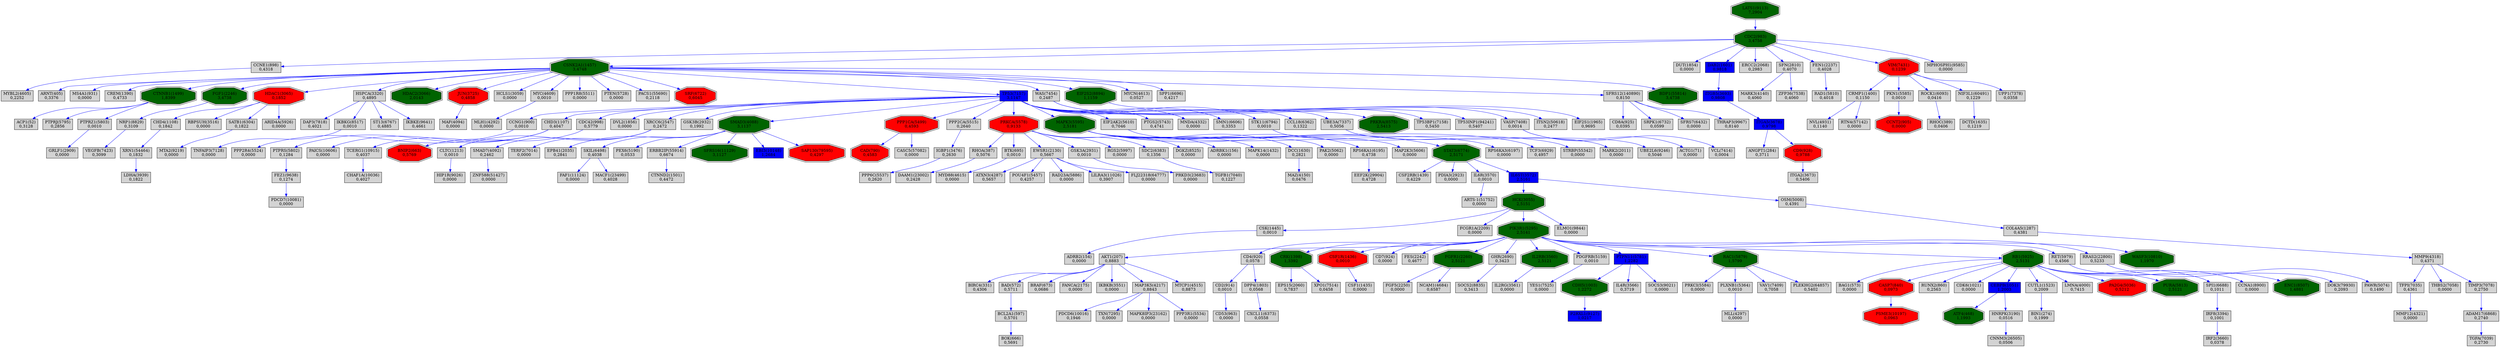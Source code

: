 digraph total_ansy {
N_0 [shape = box, style = filled, fillcolor = lightgray, label = "ACTG1(71)\n0,0000"];
N_1 [shape = box, style = filled, fillcolor = lightgray, label = "ADRB2(154)\n0,0000"];
N_2 [shape = box, style = filled, fillcolor = lightgray, label = "ADRBK1(156)\n0,0000"];
N_3 [shape = box, style = filled, fillcolor = lightgray, label = "AKT1(207)\n0,8883"];
N_4 [shape = box, style = filled, fillcolor = lightgray, label = "BIN1(274)\n0,1999"];
N_5 [shape = box, style = filled, fillcolor = lightgray, label = "ANGPT1(284)\n0,3711"];
N_6 [shape = box, style = filled, fillcolor = lightgray, label = "BIRC4(331)\n0,4306"];
N_7 [shape = box, style = filled, fillcolor = lightgray, label = "RHOA(387)\n0,5076"];
N_8 [shape = box, style = filled, fillcolor = lightgray, label = "RHOC(389)\n0,0406"];
N_9 [shape = box, style = filled, fillcolor = lightgray, label = "ARNT(405)\n0,3376"];
N_10 [shape = box, style = filled, fillcolor = lightgray, label = "BAG1(573)\n0,0000"];
N_11 [shape = box, style = filled, fillcolor = lightgray, label = "BAD(572)\n0,5711"];
N_12 [shape = box, style = filled, fillcolor = lightgray, label = "BCL2A1(597)\n0,5701"];
N_13 [shape = doubleoctagon, style = filled, fillcolor = red, label = "BNIP2(663)\n0,5769"];
N_14 [shape = box, style = filled, fillcolor = lightgray, label = "BRAF(673)\n0,0686"];
N_15 [shape = box, style = filled, fillcolor = lightgray, label = "BTK(695)\n0,0010"];
N_16 [shape = doubleoctagon, style = filled, fillcolor = red, label = "CAD(790)\n0,4583"];
N_17 [shape = doubleoctagon, style = filled, fillcolor = red, label = "CASP7(840)\n0,0973"];
N_18 [shape = box, style = filled, fillcolor = lightgray, label = "RUNX2(860)\n0,2563"];
N_19 [shape = box, style = filled, fillcolor = lightgray, label = "CD2(914)\n0,0010"];
N_20 [shape = box, style = filled, fillcolor = lightgray, label = "CD4(920)\n0,0578"];
N_21 [shape = box, style = filled, fillcolor = lightgray, label = "CD8A(925)\n0,0395"];
N_22 [shape = doubleoctagon, style = filled, fillcolor = red, label = "CD9(928)\n0,9788"];
N_23 [shape = box, style = filled, fillcolor = lightgray, label = "MS4A1(931)\n0,0000"];
N_24 [shape = box, style = filled, fillcolor = lightgray, label = "CCNE1(898)\n0,4318"];
N_25 [shape = doubleoctagon, style = filled, fillcolor = darkgreen, label = "CDC2(983)\n3,4758"];
N_26 [shape = box, style = filled, fillcolor = lightgray, label = "CCNG1(900)\n0,0010"];
N_27 [shape = box, style = filled, fillcolor = lightgray, label = "CDK6(1021)\n0,0000"];
N_28 [shape = doubleoctagon, style = filled, fillcolor = red, label = "CCNT2(905)\n0,0000"];
N_29 [shape = box, style = filled, fillcolor = blue, label = "CEBPB(1051)\n1,2003"];
N_30 [shape = doubleoctagon, style = filled, fillcolor = darkgreen, label = "ATF4(468)\n1,1993"];
N_31 [shape = box, style = filled, fillcolor = lightgray, label = "CHD3(1107)\n0,4047"];
N_32 [shape = box, style = filled, fillcolor = lightgray, label = "CLTC(1213)\n0,0010"];
N_33 [shape = box, style = filled, fillcolor = lightgray, label = "CREM(1390)\n0,4733"];
N_34 [shape = doubleoctagon, style = filled, fillcolor = darkgreen, label = "CRK(1398)\n1,3392"];
N_35 [shape = box, style = filled, fillcolor = lightgray, label = "CSF1(1435)\n0,0000"];
N_36 [shape = doubleoctagon, style = filled, fillcolor = red, label = "CSF1R(1436)\n0,0010"];
N_37 [shape = box, style = filled, fillcolor = lightgray, label = "CSF2RB(1439)\n0,4229"];
N_38 [shape = box, style = filled, fillcolor = lightgray, label = "CSK(1445)\n0,0010"];
N_39 [shape = doubleoctagon, style = filled, fillcolor = darkgreen, label = "CDH5(1003)\n1,2272"];
N_40 [shape = doubleoctagon, style = filled, fillcolor = darkgreen, label = "CSNK2A1(1457)\n3,4748"];
N_41 [shape = box, style = filled, fillcolor = lightgray, label = "MAPK14(1432)\n0,0000"];
N_42 [shape = box, style = filled, fillcolor = lightgray, label = "CDC42(998)\n0,5779"];
N_43 [shape = box, style = filled, fillcolor = lightgray, label = "ACP1(52)\n0,3128"];
N_44 [shape = doubleoctagon, style = filled, fillcolor = darkgreen, label = "CTNNB1(1499)\n1,8399"];
N_45 [shape = box, style = filled, fillcolor = lightgray, label = "CTNND2(1501)\n0,4472"];
N_46 [shape = box, style = filled, fillcolor = lightgray, label = "CD7(924)\n0,0000"];
N_47 [shape = box, style = filled, fillcolor = lightgray, label = "COL4A5(1287)\n0,4381"];
N_48 [shape = box, style = filled, fillcolor = lightgray, label = "DCTD(1635)\n0,1219"];
N_49 [shape = box, style = filled, fillcolor = lightgray, label = "DPP4(1803)\n0,0568"];
N_50 [shape = box, style = filled, fillcolor = lightgray, label = "CRMP1(1400)\n0,1150"];
N_51 [shape = box, style = filled, fillcolor = lightgray, label = "DUT(1854)\n0,0000"];
N_52 [shape = box, style = filled, fillcolor = lightgray, label = "DVL2(1856)\n0,0000"];
N_53 [shape = box, style = filled, fillcolor = blue, label = "DAB2(1601)\n0,9818"];
N_54 [shape = box, style = filled, fillcolor = lightgray, label = "EIF2S1(1965)\n0,9695"];
N_55 [shape = box, style = filled, fillcolor = lightgray, label = "CHD4(1108)\n0,1842"];
N_56 [shape = box, style = filled, fillcolor = lightgray, label = "EPB41(2035)\n0,2841"];
N_57 [shape = box, style = filled, fillcolor = lightgray, label = "EPS15(2060)\n0,7837"];
N_58 [shape = box, style = filled, fillcolor = lightgray, label = "ERCC2(2068)\n0,2983"];
N_59 [shape = box, style = filled, fillcolor = lightgray, label = "EWSR1(2130)\n0,5667"];
N_60 [shape = box, style = filled, fillcolor = lightgray, label = "FANCA(2175)\n0,0000"];
N_61 [shape = box, style = filled, fillcolor = lightgray, label = "FCGR1A(2209)\n0,0000"];
N_62 [shape = box, style = filled, fillcolor = lightgray, label = "FES(2242)\n0,4677"];
N_63 [shape = doubleoctagon, style = filled, fillcolor = darkgreen, label = "FGF1(2246)\n3,4738"];
N_64 [shape = doubleoctagon, style = filled, fillcolor = darkgreen, label = "FGFR1(2260)\n2,5121"];
N_65 [shape = box, style = filled, fillcolor = lightgray, label = "FGF5(2250)\n0,0000"];
N_66 [shape = box, style = filled, fillcolor = lightgray, label = "XRCC6(2547)\n0,2472"];
N_67 [shape = box, style = filled, fillcolor = lightgray, label = "CD53(963)\n0,0000"];
N_68 [shape = box, style = filled, fillcolor = lightgray, label = "GHR(2690)\n0,3423"];
N_69 [shape = box, style = filled, fillcolor = lightgray, label = "SFN(2810)\n0,4070"];
N_70 [shape = box, style = filled, fillcolor = lightgray, label = "MARK2(2011)\n0,0000"];
N_71 [shape = box, style = filled, fillcolor = lightgray, label = "GSK3B(2932)\n0,1992"];
N_72 [shape = box, style = filled, fillcolor = lightgray, label = "PDIA3(2923)\n0,0000"];
N_73 [shape = doubleoctagon, style = filled, fillcolor = darkgreen, label = "HCK(3055)\n2,5151"];
N_74 [shape = doubleoctagon, style = filled, fillcolor = red, label = "HDAC1(3065)\n0,1852"];
N_75 [shape = box, style = filled, fillcolor = lightgray, label = "CUTL1(1523)\n0,2009"];
N_76 [shape = box, style = filled, fillcolor = lightgray, label = "FEN1(2237)\n0,4028"];
N_77 [shape = box, style = filled, fillcolor = lightgray, label = "HNRPK(3190)\n0,0516"];
N_78 [shape = box, style = filled, fillcolor = lightgray, label = "GSK3A(2931)\n0,0010"];
N_79 [shape = box, style = filled, fillcolor = lightgray, label = "HSPCA(3320)\n0,4895"];
N_80 [shape = doubleoctagon, style = filled, fillcolor = darkgreen, label = "HDAC2(3066)\n2,0143"];
N_81 [shape = box, style = filled, fillcolor = lightgray, label = "IKBKB(3551)\n0,0000"];
N_82 [shape = doubleoctagon, style = filled, fillcolor = darkgreen, label = "IL2RB(3560)\n2,5121"];
N_83 [shape = box, style = filled, fillcolor = lightgray, label = "IL2RG(3561)\n0,0000"];
N_84 [shape = box, style = filled, fillcolor = lightgray, label = "IL6R(3570)\n0,0010"];
N_85 [shape = box, style = filled, fillcolor = blue, label = "IL6ST(3572)\n2,5161"];
N_86 [shape = box, style = filled, fillcolor = lightgray, label = "IL4R(3566)\n0,3719"];
N_87 [shape = box, style = filled, fillcolor = lightgray, label = "IRF8(3394)\n0,1001"];
N_88 [shape = box, style = filled, fillcolor = blue, label = "ITGA5(3678)\n0,9798"];
N_89 [shape = box, style = filled, fillcolor = lightgray, label = "ITGA2(3673)\n0,5406"];
N_90 [shape = box, style = filled, fillcolor = blue, label = "ITGB5(3693)\n0,9808"];
N_91 [shape = doubleoctagon, style = filled, fillcolor = red, label = "JUN(3725)\n0,4858"];
N_92 [shape = box, style = filled, fillcolor = lightgray, label = "LDHA(3939)\n0,1822"];
N_93 [shape = box, style = filled, fillcolor = lightgray, label = "LMNA(4000)\n0,7415"];
N_94 [shape = box, style = filled, fillcolor = lightgray, label = "HCLS1(3059)\n0,0000"];
N_95 [shape = doubleoctagon, style = filled, fillcolor = darkgreen, label = "SMAD3(4088)\n3,1137"];
N_96 [shape = box, style = filled, fillcolor = lightgray, label = "SMAD7(4092)\n0,2462"];
N_97 [shape = box, style = filled, fillcolor = lightgray, label = "MAF(4094)\n0,0000"];
N_98 [shape = box, style = filled, fillcolor = lightgray, label = "DCC(1630)\n0,2821"];
N_99 [shape = box, style = filled, fillcolor = lightgray, label = "BOK(666)\n0,5691"];
N_100 [shape = box, style = filled, fillcolor = lightgray, label = "MAP3K5(4217)\n0,8843"];
N_101 [shape = box, style = filled, fillcolor = lightgray, label = "IGBP1(3476)\n0,2630"];
N_102 [shape = box, style = filled, fillcolor = lightgray, label = "MLL(4297)\n0,0000"];
N_103 [shape = box, style = filled, fillcolor = lightgray, label = "MMP9(4318)\n0,4371"];
N_104 [shape = box, style = filled, fillcolor = lightgray, label = "MLH1(4292)\n0,0000"];
N_105 [shape = box, style = filled, fillcolor = lightgray, label = "MYBL2(4605)\n0,2252"];
N_106 [shape = box, style = filled, fillcolor = lightgray, label = "MYD88(4615)\n0,0000"];
N_107 [shape = box, style = filled, fillcolor = lightgray, label = "NCAM1(4684)\n0,6587"];
N_108 [shape = box, style = filled, fillcolor = lightgray, label = "IRF2(3660)\n0,0378"];
N_109 [shape = box, style = filled, fillcolor = lightgray, label = "MYC(4609)\n0,0010"];
N_110 [shape = box, style = filled, fillcolor = lightgray, label = "RBPSUH(3516)\n0,0000"];
N_111 [shape = box, style = filled, fillcolor = lightgray, label = "PAK2(5062)\n0,0000"];
N_112 [shape = box, style = filled, fillcolor = lightgray, label = "PAWR(5074)\n0,1490"];
N_113 [shape = box, style = filled, fillcolor = lightgray, label = "PDGFRB(5159)\n0,0010"];
N_114 [shape = doubleoctagon, style = filled, fillcolor = darkgreen, label = "PIK3R1(5295)\n2,5141"];
N_115 [shape = box, style = filled, fillcolor = lightgray, label = "MARK3(4140)\n0,4060"];
N_116 [shape = box, style = filled, fillcolor = lightgray, label = "MMP12(4321)\n0,0000"];
N_117 [shape = doubleoctagon, style = filled, fillcolor = red, label = "PPP1CA(5499)\n0,4593"];
N_118 [shape = box, style = filled, fillcolor = lightgray, label = "PPP2CA(5515)\n0,2640"];
N_119 [shape = box, style = filled, fillcolor = lightgray, label = "PPP1R8(5511)\n0,0000"];
N_120 [shape = doubleoctagon, style = filled, fillcolor = red, label = "PRKCA(5578)\n0,9133"];
N_121 [shape = doubleoctagon, style = filled, fillcolor = red, label = "PA2G4(5036)\n0,5212"];
N_122 [shape = box, style = filled, fillcolor = lightgray, label = "PKN1(5585)\n0,0010"];
N_123 [shape = doubleoctagon, style = filled, fillcolor = darkgreen, label = "MAPK3(5595)\n2,5181"];
N_124 [shape = box, style = filled, fillcolor = lightgray, label = "PRKCI(5584)\n0,0000"];
N_125 [shape = box, style = filled, fillcolor = lightgray, label = "EIF2AK2(5610)\n0,7046"];
N_126 [shape = box, style = filled, fillcolor = lightgray, label = "ATXN3(4287)\n0,5657"];
N_127 [shape = box, style = filled, fillcolor = lightgray, label = "PTGS2(5743)\n0,4741"];
N_128 [shape = box, style = filled, fillcolor = lightgray, label = "GRLF1(2909)\n0,0000"];
N_129 [shape = doubleoctagon, style = filled, fillcolor = darkgreen, label = "PURA(5813)\n2,5121"];
N_130 [shape = box, style = filled, fillcolor = blue, label = "PTPN11(5781)\n1,2282"];
N_131 [shape = box, style = filled, fillcolor = lightgray, label = "PTEN(5728)\n0,0000"];
N_132 [shape = doubleoctagon, style = filled, fillcolor = darkgreen, label = "RAC1(5879)\n1,5799"];
N_133 [shape = box, style = filled, fillcolor = lightgray, label = "PLXNB1(5364)\n0,0010"];
N_134 [shape = box, style = filled, fillcolor = lightgray, label = "RAD1(5810)\n0,4018"];
N_135 [shape = doubleoctagon, style = filled, fillcolor = darkgreen, label = "RB1(5925)\n2,5131"];
N_136 [shape = box, style = filled, fillcolor = lightgray, label = "MNDA(4332)\n0,0000"];
N_137 [shape = box, style = filled, fillcolor = lightgray, label = "RET(5979)\n0,4566"];
N_138 [shape = box, style = filled, fillcolor = lightgray, label = "POU4F1(5457)\n0,4257"];
N_139 [shape = box, style = filled, fillcolor = lightgray, label = "ROCK1(6093)\n0,0416"];
N_140 [shape = box, style = filled, fillcolor = lightgray, label = "NVL(4931)\n0,1140"];
N_141 [shape = box, style = filled, fillcolor = lightgray, label = "RAD23A(5886)\n0,0000"];
N_142 [shape = box, style = filled, fillcolor = lightgray, label = "RPS6KA1(6195)\n0,4738"];
N_143 [shape = box, style = filled, fillcolor = lightgray, label = "MAP2K3(5606)\n0,0000"];
N_144 [shape = box, style = filled, fillcolor = lightgray, label = "SATB1(6304)\n0,1822"];
N_145 [shape = box, style = filled, fillcolor = lightgray, label = "RGS2(5997)\n0,0000"];
N_146 [shape = box, style = filled, fillcolor = lightgray, label = "PACS1(55690)\n0,2118"];
N_147 [shape = box, style = filled, fillcolor = lightgray, label = "PTPRJ(5795)\n0,2856"];
N_148 [shape = box, style = filled, fillcolor = lightgray, label = "SDC2(6383)\n0,1356"];
N_149 [shape = box, style = filled, fillcolor = lightgray, label = "SKIL(6498)\n0,4038"];
N_150 [shape = box, style = filled, fillcolor = lightgray, label = "SMN1(6606)\n0,3353"];
N_151 [shape = box, style = filled, fillcolor = lightgray, label = "SPI1(6688)\n0,1011"];
N_152 [shape = doubleoctagon, style = filled, fillcolor = red, label = "SRF(6722)\n0,6045"];
N_153 [shape = box, style = filled, fillcolor = lightgray, label = "SRPK1(6732)\n0,0599"];
N_154 [shape = doubleoctagon, style = filled, fillcolor = darkgreen, label = "STAT3(6774)\n2,5171"];
N_155 [shape = box, style = filled, fillcolor = lightgray, label = "RPS6KA3(6197)\n0,0000"];
N_156 [shape = box, style = filled, fillcolor = lightgray, label = "STK11(6794)\n0,0010"];
N_157 [shape = box, style = filled, fillcolor = lightgray, label = "TCF3(6929)\n0,4957"];
N_158 [shape = box, style = filled, fillcolor = lightgray, label = "TERF2(7014)\n0,0000"];
N_159 [shape = box, style = filled, fillcolor = lightgray, label = "ADAM17(6868)\n0,2740"];
N_160 [shape = box, style = filled, fillcolor = lightgray, label = "TGFA(7039)\n0,2730"];
N_161 [shape = box, style = filled, fillcolor = lightgray, label = "TGFB1(7040)\n0,1227"];
N_162 [shape = box, style = filled, fillcolor = lightgray, label = "TFPI(7035)\n0,4361"];
N_163 [shape = box, style = filled, fillcolor = lightgray, label = "THBS2(7058)\n0,0000"];
N_164 [shape = box, style = filled, fillcolor = lightgray, label = "CCL18(6362)\n0,1322"];
N_165 [shape = box, style = filled, fillcolor = lightgray, label = "TNFAIP3(7128)\n0,0000"];
N_166 [shape = box, style = filled, fillcolor = blue, label = "TP53(7157)\n3,1147"];
N_167 [shape = box, style = filled, fillcolor = lightgray, label = "UBE3A(7337)\n0,5056"];
N_168 [shape = box, style = filled, fillcolor = lightgray, label = "VASP(7408)\n0,0014"];
N_169 [shape = box, style = filled, fillcolor = lightgray, label = "VEGFB(7423)\n0,3099"];
N_170 [shape = doubleoctagon, style = filled, fillcolor = red, label = "VIM(7431)\n0,1239"];
N_171 [shape = box, style = filled, fillcolor = lightgray, label = "WAS(7454)\n0,2487"];
N_172 [shape = box, style = filled, fillcolor = lightgray, label = "XPO1(7514)\n0,0458"];
N_173 [shape = box, style = filled, fillcolor = lightgray, label = "VAV1(7409)\n0,7058"];
N_174 [shape = box, style = filled, fillcolor = lightgray, label = "YES1(7525)\n0,0000"];
N_175 [shape = box, style = filled, fillcolor = lightgray, label = "DAP3(7818)\n0,4021"];
N_176 [shape = box, style = filled, fillcolor = lightgray, label = "ZFP36(7538)\n0,4060"];
N_177 [shape = box, style = filled, fillcolor = lightgray, label = "SFRS7(6432)\n0,0000"];
N_178 [shape = box, style = filled, fillcolor = lightgray, label = "VCL(7414)\n0,0004"];
N_179 [shape = box, style = filled, fillcolor = lightgray, label = "PTPRS(5802)\n0,1284"];
N_180 [shape = box, style = filled, fillcolor = lightgray, label = "IKBKG(8517)\n0,0010"];
N_181 [shape = doubleoctagon, style = filled, fillcolor = darkgreen, label = "PRKRA(8575)\n2,5413"];
N_182 [shape = box, style = filled, fillcolor = lightgray, label = "NRP1(8829)\n0,3109"];
N_183 [shape = box, style = filled, fillcolor = lightgray, label = "ARID4A(5926)\n0,0000"];
N_184 [shape = box, style = filled, fillcolor = lightgray, label = "CCNA1(8900)\n0,0000"];
N_185 [shape = box, style = filled, fillcolor = lightgray, label = "SOCS2(8835)\n0,3413"];
N_186 [shape = doubleoctagon, style = filled, fillcolor = darkgreen, label = "EIF2S2(8894)\n1,1159"];
N_187 [shape = box, style = filled, fillcolor = lightgray, label = "MYCN(4613)\n0,0527"];
N_188 [shape = doubleoctagon, style = filled, fillcolor = darkgreen, label = "LATS1(9113)\n7,2904"];
N_189 [shape = box, style = filled, fillcolor = lightgray, label = "OSM(5008)\n0,4391"];
N_190 [shape = box, style = filled, fillcolor = lightgray, label = "SPP1(6696)\n0,4217"];
N_191 [shape = box, style = filled, fillcolor = lightgray, label = "ST13(6767)\n0,4885"];
N_192 [shape = box, style = filled, fillcolor = lightgray, label = "FEZ1(9638)\n0,1274"];
N_193 [shape = box, style = filled, fillcolor = lightgray, label = "TP53BP1(7158)\n0,5450"];
N_194 [shape = box, style = filled, fillcolor = lightgray, label = "UBE2L6(9246)\n0,5046"];
N_195 [shape = box, style = filled, fillcolor = lightgray, label = "IKBKE(9641)\n0,4661"];
N_196 [shape = box, style = filled, fillcolor = lightgray, label = "PDCD6(10016)\n0,1946"];
N_197 [shape = box, style = filled, fillcolor = lightgray, label = "DGKZ(8525)\n0,0000"];
N_198 [shape = box, style = filled, fillcolor = lightgray, label = "CHAF1A(10036)\n0,4027"];
N_199 [shape = doubleoctagon, style = filled, fillcolor = red, label = "PSME3(10197)\n0,0963"];
N_200 [shape = box, style = filled, fillcolor = lightgray, label = "PAICS(10606)\n0,0000"];
N_201 [shape = box, style = filled, fillcolor = lightgray, label = "TXN(7295)\n0,0000"];
N_202 [shape = box, style = filled, fillcolor = lightgray, label = "TCERG1(10915)\n0,4037"];
N_203 [shape = box, style = filled, fillcolor = lightgray, label = "FAF1(11124)\n0,0000"];
N_204 [shape = box, style = filled, fillcolor = lightgray, label = "MTA2(9219)\n0,0000"];
N_205 [shape = box, style = filled, fillcolor = lightgray, label = "MAPK8IP3(23162)\n0,0000"];
N_206 [shape = box, style = filled, fillcolor = lightgray, label = "MACF1(23499)\n0,4028"];
N_207 [shape = box, style = filled, fillcolor = lightgray, label = "PTPRZ1(5803)\n0,0010"];
N_208 [shape = box, style = filled, fillcolor = lightgray, label = "ITSN2(50618)\n0,2477"];
N_209 [shape = box, style = filled, fillcolor = lightgray, label = "RRAS2(22800)\n0,5233"];
N_210 [shape = box, style = filled, fillcolor = lightgray, label = "XRN1(54464)\n0,1832"];
N_211 [shape = box, style = filled, fillcolor = lightgray, label = "PDCD7(10081)\n0,0000"];
N_212 [shape = box, style = filled, fillcolor = lightgray, label = "PEX6(5190)\n0,0533"];
N_213 [shape = box, style = filled, fillcolor = lightgray, label = "ERBB2IP(55914)\n0,6674"];
N_214 [shape = doubleoctagon, style = filled, fillcolor = darkgreen, label = "SFRS16(11129)\n3,1127"];
N_215 [shape = box, style = filled, fillcolor = lightgray, label = "NIF3L1(60491)\n0,1229"];
N_216 [shape = box, style = filled, fillcolor = lightgray, label = "RTN4(57142)\n0,0000"];
N_217 [shape = box, style = filled, fillcolor = lightgray, label = "CASC5(57082)\n0,0000"];
N_218 [shape = box, style = filled, fillcolor = lightgray, label = "THRAP3(9967)\n0,8140"];
N_219 [shape = box, style = filled, fillcolor = lightgray, label = "SFRS12(140890)\n0,8150"];
N_220 [shape = box, style = filled, fillcolor = lightgray, label = "DOK3(79930)\n0,2093"];
N_221 [shape = box, style = filled, fillcolor = lightgray, label = "HIP1R(9026)\n0,0000"];
N_222 [shape = doubleoctagon, style = filled, fillcolor = darkgreen, label = "WASF3(10810)\n1,1970"];
N_223 [shape = box, style = filled, fillcolor = lightgray, label = "MTCP1(4515)\n0,8873"];
N_224 [shape = box, style = filled, fillcolor = lightgray, label = "DAAM1(23002)\n0,2428"];
N_225 [shape = box, style = filled, fillcolor = lightgray, label = "PLEKHG2(64857)\n0,5402"];
N_226 [shape = box, style = filled, fillcolor = lightgray, label = "ELMO1(9844)\n0,0000"];
N_227 [shape = box, style = filled, fillcolor = blue, label = "EBI3(10148)\n1,2684"];
N_228 [shape = box, style = filled, fillcolor = lightgray, label = "MPHOSPH1(9585)\n0,0000"];
N_229 [shape = box, style = filled, fillcolor = lightgray, label = "PPP2R4(5524)\n0,0000"];
N_230 [shape = box, style = filled, fillcolor = lightgray, label = "CXCL11(6373)\n0,0558"];
N_231 [shape = box, style = filled, fillcolor = lightgray, label = "SOCS3(9021)\n0,0000"];
N_232 [shape = box, style = filled, fillcolor = blue, label = "P2RXL1(9127)\n1,0217"];
N_233 [shape = box, style = filled, fillcolor = lightgray, label = "MAZ(4150)\n0,0476"];
N_234 [shape = doubleoctagon, style = filled, fillcolor = darkgreen, label = "BDP1(55814)\n3,4738"];
N_235 [shape = box, style = filled, fillcolor = lightgray, label = "EEF2K(29904)\n0,4728"];
N_236 [shape = box, style = filled, fillcolor = lightgray, label = "LILRA3(11026)\n0,3907"];
N_237 [shape = box, style = filled, fillcolor = lightgray, label = "FLJ22318(64777)\n0,0000"];
N_238 [shape = box, style = filled, fillcolor = lightgray, label = "PPP3R1(5534)\n0,0000"];
N_239 [shape = box, style = filled, fillcolor = lightgray, label = "CNNM3(26505)\n0,0506"];
N_240 [shape = box, style = filled, fillcolor = lightgray, label = "PRKD3(23683)\n0,0000"];
N_241 [shape = box, style = filled, fillcolor = lightgray, label = "ARTS-1(51752)\n0,0000"];
N_242 [shape = box, style = filled, fillcolor = lightgray, label = "TIMP3(7078)\n0,2750"];
N_243 [shape = doubleoctagon, style = filled, fillcolor = red, label = "SAP130(79595)\n0,4297"];
N_244 [shape = box, style = filled, fillcolor = lightgray, label = "ZNF588(51427)\n0,0000"];
N_245 [shape = box, style = filled, fillcolor = lightgray, label = "PPP6C(5537)\n0,2620"];
N_246 [shape = box, style = filled, fillcolor = lightgray, label = "STRBP(55342)\n0,0000"];
N_247 [shape = doubleoctagon, style = filled, fillcolor = darkgreen, label = "ENC1(8507)\n1,4881"];
N_248 [shape = box, style = filled, fillcolor = lightgray, label = "TP53INP1(94241)\n0,5407"];
N_249 [shape = box, style = filled, fillcolor = lightgray, label = "UPP1(7378)\n0,0358"];
N_3 -> N_6 [ color = blue ];
N_3 -> N_11 [ color = blue ];
N_11 -> N_12 [ color = blue ];
N_3 -> N_14 [ color = blue ];
N_20 -> N_19 [ color = blue ];
N_25 -> N_24 [ color = blue ];
N_29 -> N_30 [ color = blue ];
N_36 -> N_35 [ color = blue ];
N_38 -> N_1 [ color = blue ];
N_40 -> N_9 [ color = blue ];
N_40 -> N_23 [ color = blue ];
N_25 -> N_40 [ color = blue ];
N_40 -> N_33 [ color = blue ];
N_42 -> N_13 [ color = blue ];
N_40 -> N_44 [ color = blue ];
N_44 -> N_43 [ color = blue ];
N_20 -> N_49 [ color = blue ];
N_25 -> N_51 [ color = blue ];
N_25 -> N_53 [ color = blue ];
N_34 -> N_57 [ color = blue ];
N_25 -> N_58 [ color = blue ];
N_3 -> N_60 [ color = blue ];
N_40 -> N_63 [ color = blue ];
N_64 -> N_65 [ color = blue ];
N_66 -> N_32 [ color = blue ];
N_19 -> N_67 [ color = blue ];
N_25 -> N_69 [ color = blue ];
N_73 -> N_38 [ color = blue ];
N_73 -> N_61 [ color = blue ];
N_40 -> N_74 [ color = blue ];
N_74 -> N_55 [ color = blue ];
N_75 -> N_4 [ color = blue ];
N_25 -> N_76 [ color = blue ];
N_29 -> N_77 [ color = blue ];
N_40 -> N_79 [ color = blue ];
N_40 -> N_80 [ color = blue ];
N_3 -> N_81 [ color = blue ];
N_82 -> N_83 [ color = blue ];
N_85 -> N_73 [ color = blue ];
N_88 -> N_5 [ color = blue ];
N_88 -> N_22 [ color = blue ];
N_22 -> N_89 [ color = blue ];
N_53 -> N_90 [ color = blue ];
N_90 -> N_88 [ color = blue ];
N_40 -> N_91 [ color = blue ];
N_40 -> N_94 [ color = blue ];
N_95 -> N_56 [ color = blue ];
N_66 -> N_96 [ color = blue ];
N_91 -> N_97 [ color = blue ];
N_12 -> N_99 [ color = blue ];
N_3 -> N_100 [ color = blue ];
N_47 -> N_103 [ color = blue ];
N_24 -> N_105 [ color = blue ];
N_15 -> N_106 [ color = blue ];
N_64 -> N_107 [ color = blue ];
N_87 -> N_108 [ color = blue ];
N_40 -> N_109 [ color = blue ];
N_109 -> N_104 [ color = blue ];
N_74 -> N_110 [ color = blue ];
N_114 -> N_3 [ color = blue ];
N_114 -> N_20 [ color = blue ];
N_114 -> N_34 [ color = blue ];
N_114 -> N_36 [ color = blue ];
N_114 -> N_46 [ color = blue ];
N_114 -> N_62 [ color = blue ];
N_114 -> N_64 [ color = blue ];
N_114 -> N_68 [ color = blue ];
N_73 -> N_114 [ color = blue ];
N_114 -> N_82 [ color = blue ];
N_114 -> N_113 [ color = blue ];
N_69 -> N_115 [ color = blue ];
N_117 -> N_16 [ color = blue ];
N_118 -> N_101 [ color = blue ];
N_40 -> N_119 [ color = blue ];
N_120 -> N_7 [ color = blue ];
N_120 -> N_15 [ color = blue ];
N_120 -> N_59 [ color = blue ];
N_120 -> N_78 [ color = blue ];
N_122 -> N_28 [ color = blue ];
N_123 -> N_2 [ color = blue ];
N_123 -> N_41 [ color = blue ];
N_123 -> N_98 [ color = blue ];
N_123 -> N_111 [ color = blue ];
N_59 -> N_126 [ color = blue ];
N_130 -> N_39 [ color = blue ];
N_130 -> N_86 [ color = blue ];
N_114 -> N_130 [ color = blue ];
N_40 -> N_131 [ color = blue ];
N_114 -> N_132 [ color = blue ];
N_132 -> N_124 [ color = blue ];
N_133 -> N_102 [ color = blue ];
N_132 -> N_133 [ color = blue ];
N_76 -> N_134 [ color = blue ];
N_135 -> N_10 [ color = blue ];
N_135 -> N_17 [ color = blue ];
N_135 -> N_18 [ color = blue ];
N_135 -> N_27 [ color = blue ];
N_135 -> N_29 [ color = blue ];
N_135 -> N_75 [ color = blue ];
N_135 -> N_93 [ color = blue ];
N_114 -> N_135 [ color = blue ];
N_135 -> N_121 [ color = blue ];
N_135 -> N_129 [ color = blue ];
N_114 -> N_137 [ color = blue ];
N_59 -> N_138 [ color = blue ];
N_139 -> N_8 [ color = blue ];
N_50 -> N_140 [ color = blue ];
N_59 -> N_141 [ color = blue ];
N_123 -> N_142 [ color = blue ];
N_123 -> N_143 [ color = blue ];
N_74 -> N_144 [ color = blue ];
N_120 -> N_145 [ color = blue ];
N_40 -> N_146 [ color = blue ];
N_44 -> N_147 [ color = blue ];
N_120 -> N_148 [ color = blue ];
N_95 -> N_149 [ color = blue ];
N_151 -> N_87 [ color = blue ];
N_135 -> N_151 [ color = blue ];
N_40 -> N_152 [ color = blue ];
N_154 -> N_37 [ color = blue ];
N_154 -> N_72 [ color = blue ];
N_154 -> N_84 [ color = blue ];
N_154 -> N_85 [ color = blue ];
N_123 -> N_154 [ color = blue ];
N_123 -> N_155 [ color = blue ];
N_156 -> N_70 [ color = blue ];
N_123 -> N_157 [ color = blue ];
N_66 -> N_158 [ color = blue ];
N_159 -> N_160 [ color = blue ];
N_148 -> N_161 [ color = blue ];
N_103 -> N_162 [ color = blue ];
N_162 -> N_116 [ color = blue ];
N_103 -> N_163 [ color = blue ];
N_166 -> N_26 [ color = blue ];
N_166 -> N_31 [ color = blue ];
N_40 -> N_166 [ color = blue ];
N_166 -> N_42 [ color = blue ];
N_166 -> N_52 [ color = blue ];
N_166 -> N_66 [ color = blue ];
N_166 -> N_71 [ color = blue ];
N_166 -> N_95 [ color = blue ];
N_166 -> N_117 [ color = blue ];
N_166 -> N_118 [ color = blue ];
N_166 -> N_120 [ color = blue ];
N_166 -> N_123 [ color = blue ];
N_166 -> N_125 [ color = blue ];
N_166 -> N_127 [ color = blue ];
N_166 -> N_136 [ color = blue ];
N_166 -> N_150 [ color = blue ];
N_166 -> N_156 [ color = blue ];
N_166 -> N_164 [ color = blue ];
N_166 -> N_167 [ color = blue ];
N_168 -> N_0 [ color = blue ];
N_25 -> N_170 [ color = blue ];
N_170 -> N_50 [ color = blue ];
N_170 -> N_122 [ color = blue ];
N_170 -> N_139 [ color = blue ];
N_40 -> N_171 [ color = blue ];
N_171 -> N_168 [ color = blue ];
N_34 -> N_172 [ color = blue ];
N_132 -> N_173 [ color = blue ];
N_113 -> N_174 [ color = blue ];
N_79 -> N_175 [ color = blue ];
N_69 -> N_176 [ color = blue ];
N_168 -> N_178 [ color = blue ];
N_31 -> N_179 [ color = blue ];
N_79 -> N_180 [ color = blue ];
N_180 -> N_165 [ color = blue ];
N_166 -> N_181 [ color = blue ];
N_63 -> N_182 [ color = blue ];
N_182 -> N_169 [ color = blue ];
N_74 -> N_183 [ color = blue ];
N_135 -> N_184 [ color = blue ];
N_68 -> N_185 [ color = blue ];
N_40 -> N_186 [ color = blue ];
N_186 -> N_54 [ color = blue ];
N_40 -> N_187 [ color = blue ];
N_188 -> N_25 [ color = blue ];
N_189 -> N_47 [ color = blue ];
N_85 -> N_189 [ color = blue ];
N_40 -> N_190 [ color = blue ];
N_79 -> N_191 [ color = blue ];
N_179 -> N_192 [ color = blue ];
N_166 -> N_193 [ color = blue ];
N_167 -> N_194 [ color = blue ];
N_79 -> N_195 [ color = blue ];
N_100 -> N_196 [ color = blue ];
N_120 -> N_197 [ color = blue ];
N_17 -> N_199 [ color = blue ];
N_31 -> N_200 [ color = blue ];
N_100 -> N_201 [ color = blue ];
N_31 -> N_202 [ color = blue ];
N_202 -> N_198 [ color = blue ];
N_149 -> N_203 [ color = blue ];
N_144 -> N_204 [ color = blue ];
N_100 -> N_205 [ color = blue ];
N_149 -> N_206 [ color = blue ];
N_44 -> N_207 [ color = blue ];
N_207 -> N_128 [ color = blue ];
N_171 -> N_208 [ color = blue ];
N_209 -> N_112 [ color = blue ];
N_114 -> N_209 [ color = blue ];
N_55 -> N_210 [ color = blue ];
N_210 -> N_92 [ color = blue ];
N_192 -> N_211 [ color = blue ];
N_95 -> N_212 [ color = blue ];
N_213 -> N_45 [ color = blue ];
N_95 -> N_213 [ color = blue ];
N_95 -> N_214 [ color = blue ];
N_215 -> N_48 [ color = blue ];
N_170 -> N_215 [ color = blue ];
N_50 -> N_216 [ color = blue ];
N_117 -> N_217 [ color = blue ];
N_219 -> N_21 [ color = blue ];
N_40 -> N_219 [ color = blue ];
N_219 -> N_153 [ color = blue ];
N_219 -> N_177 [ color = blue ];
N_219 -> N_218 [ color = blue ];
N_137 -> N_220 [ color = blue ];
N_32 -> N_221 [ color = blue ];
N_114 -> N_222 [ color = blue ];
N_3 -> N_223 [ color = blue ];
N_7 -> N_224 [ color = blue ];
N_132 -> N_225 [ color = blue ];
N_73 -> N_226 [ color = blue ];
N_95 -> N_227 [ color = blue ];
N_25 -> N_228 [ color = blue ];
N_26 -> N_229 [ color = blue ];
N_49 -> N_230 [ color = blue ];
N_130 -> N_231 [ color = blue ];
N_39 -> N_232 [ color = blue ];
N_98 -> N_233 [ color = blue ];
N_40 -> N_234 [ color = blue ];
N_142 -> N_235 [ color = blue ];
N_59 -> N_236 [ color = blue ];
N_59 -> N_237 [ color = blue ];
N_100 -> N_238 [ color = blue ];
N_77 -> N_239 [ color = blue ];
N_78 -> N_240 [ color = blue ];
N_84 -> N_241 [ color = blue ];
N_103 -> N_242 [ color = blue ];
N_242 -> N_159 [ color = blue ];
N_95 -> N_243 [ color = blue ];
N_96 -> N_244 [ color = blue ];
N_101 -> N_245 [ color = blue ];
N_125 -> N_246 [ color = blue ];
N_135 -> N_247 [ color = blue ];
N_166 -> N_248 [ color = blue ];
N_170 -> N_249 [ color = blue ];
}
